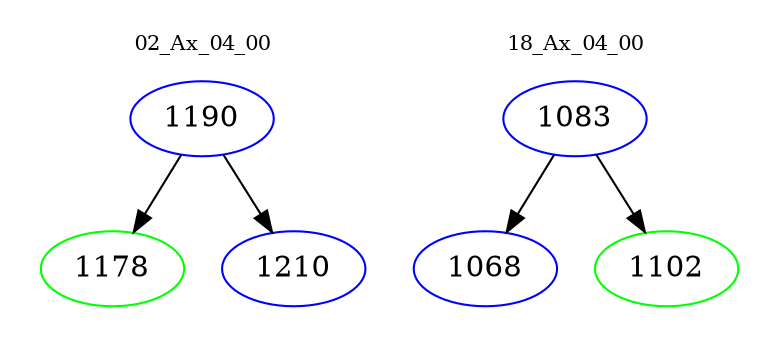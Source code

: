digraph{
subgraph cluster_0 {
color = white
label = "02_Ax_04_00";
fontsize=10;
T0_1190 [label="1190", color="blue"]
T0_1190 -> T0_1178 [color="black"]
T0_1178 [label="1178", color="green"]
T0_1190 -> T0_1210 [color="black"]
T0_1210 [label="1210", color="blue"]
}
subgraph cluster_1 {
color = white
label = "18_Ax_04_00";
fontsize=10;
T1_1083 [label="1083", color="blue"]
T1_1083 -> T1_1068 [color="black"]
T1_1068 [label="1068", color="blue"]
T1_1083 -> T1_1102 [color="black"]
T1_1102 [label="1102", color="green"]
}
}
